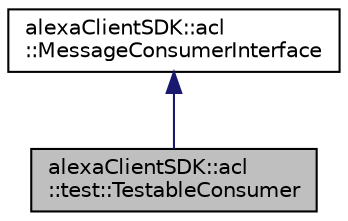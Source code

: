 digraph "alexaClientSDK::acl::test::TestableConsumer"
{
  edge [fontname="Helvetica",fontsize="10",labelfontname="Helvetica",labelfontsize="10"];
  node [fontname="Helvetica",fontsize="10",shape=record];
  Node2 [label="alexaClientSDK::acl\l::test::TestableConsumer",height=0.2,width=0.4,color="black", fillcolor="grey75", style="filled", fontcolor="black"];
  Node3 -> Node2 [dir="back",color="midnightblue",fontsize="10",style="solid",fontname="Helvetica"];
  Node3 [label="alexaClientSDK::acl\l::MessageConsumerInterface",height=0.2,width=0.4,color="black", fillcolor="white", style="filled",URL="$classalexa_client_s_d_k_1_1acl_1_1_message_consumer_interface.html"];
}
